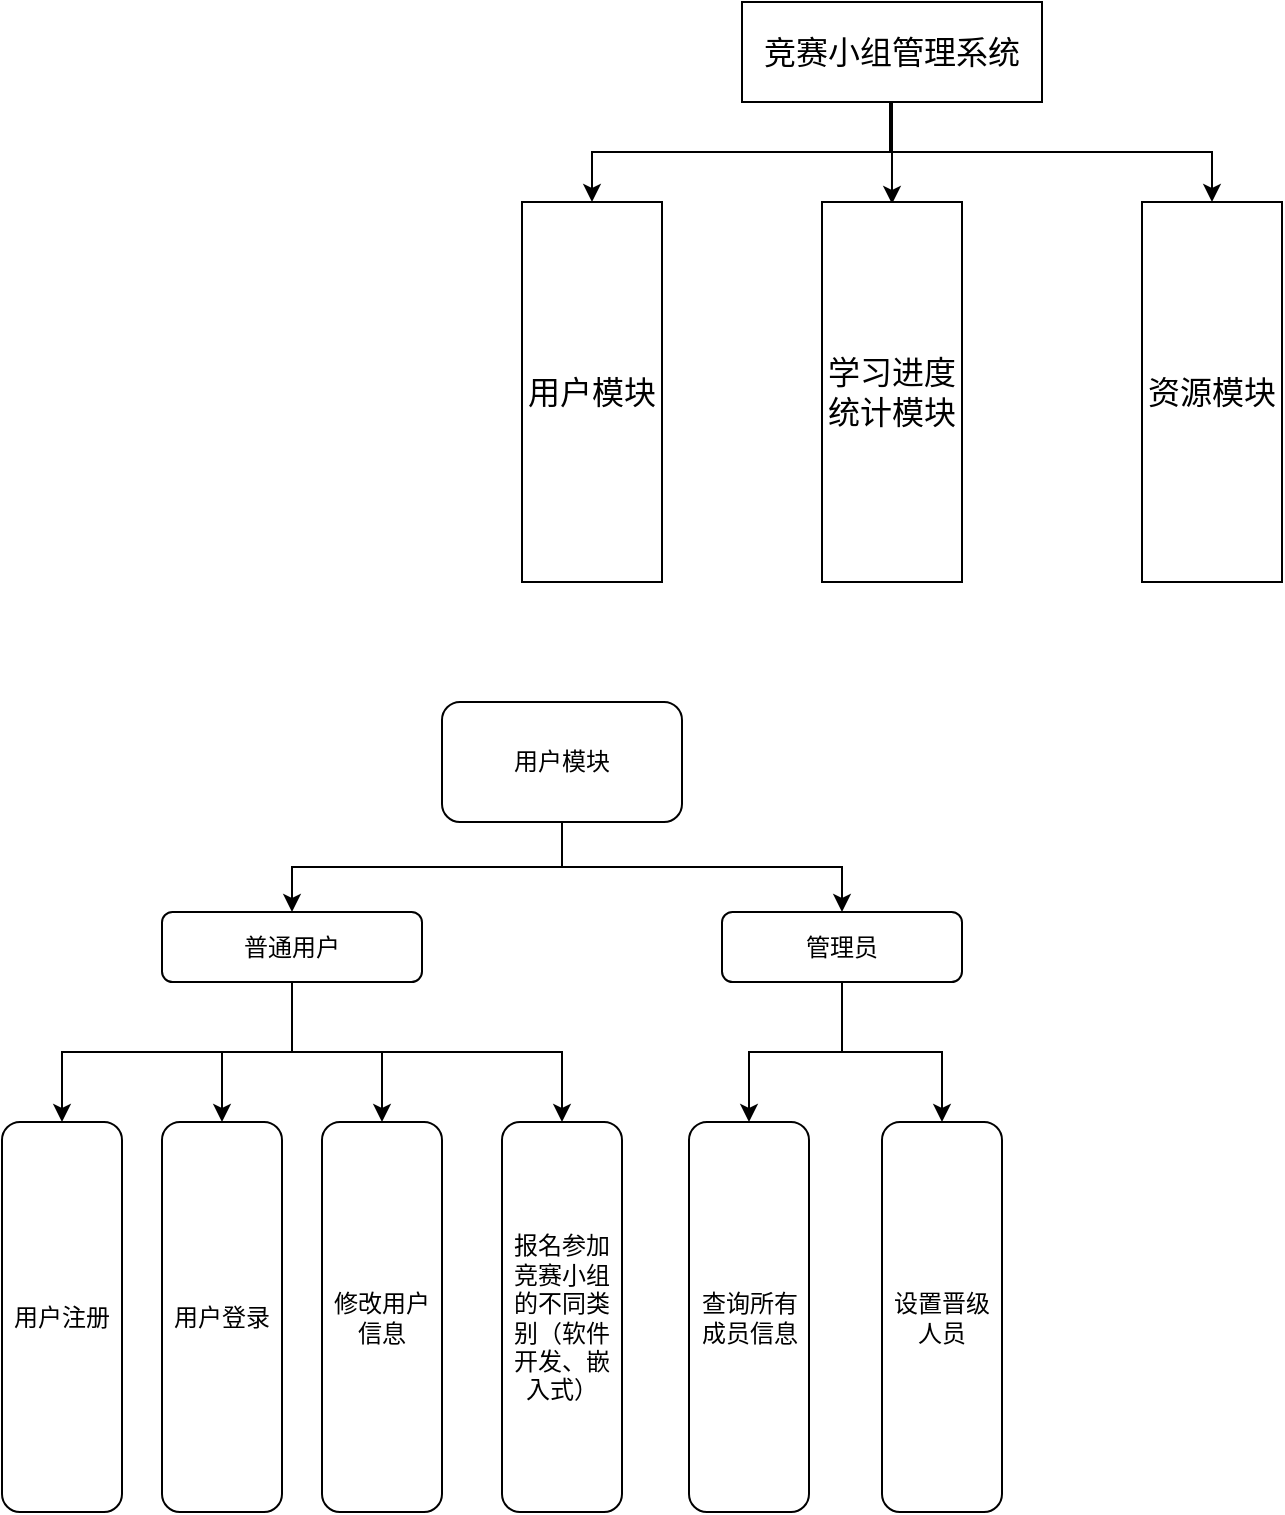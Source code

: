 <mxfile version="21.1.5" type="github">
  <diagram name="第 1 页" id="9OnakmlHcYKit9j99j7f">
    <mxGraphModel dx="1197" dy="692" grid="1" gridSize="10" guides="1" tooltips="1" connect="1" arrows="1" fold="1" page="1" pageScale="1" pageWidth="827" pageHeight="1169" math="0" shadow="0">
      <root>
        <mxCell id="0" />
        <mxCell id="1" parent="0" />
        <mxCell id="pbWnh9Zu2TdGxRiYwKqQ-10" style="edgeStyle=orthogonalEdgeStyle;rounded=0;orthogonalLoop=1;jettySize=auto;html=1;exitX=0.5;exitY=1;exitDx=0;exitDy=0;" edge="1" parent="1" source="pbWnh9Zu2TdGxRiYwKqQ-1" target="pbWnh9Zu2TdGxRiYwKqQ-4">
          <mxGeometry relative="1" as="geometry" />
        </mxCell>
        <mxCell id="pbWnh9Zu2TdGxRiYwKqQ-11" style="edgeStyle=orthogonalEdgeStyle;rounded=0;orthogonalLoop=1;jettySize=auto;html=1;exitX=0.5;exitY=1;exitDx=0;exitDy=0;entryX=0.657;entryY=0.005;entryDx=0;entryDy=0;entryPerimeter=0;" edge="1" parent="1">
          <mxGeometry relative="1" as="geometry">
            <mxPoint x="484" y="190" as="sourcePoint" />
            <mxPoint x="484.99" y="240.95" as="targetPoint" />
            <Array as="points">
              <mxPoint x="484" y="215" />
              <mxPoint x="485" y="215" />
            </Array>
          </mxGeometry>
        </mxCell>
        <mxCell id="pbWnh9Zu2TdGxRiYwKqQ-12" style="edgeStyle=orthogonalEdgeStyle;rounded=0;orthogonalLoop=1;jettySize=auto;html=1;exitX=0.5;exitY=1;exitDx=0;exitDy=0;entryX=0.5;entryY=0;entryDx=0;entryDy=0;" edge="1" parent="1" source="pbWnh9Zu2TdGxRiYwKqQ-1" target="pbWnh9Zu2TdGxRiYwKqQ-6">
          <mxGeometry relative="1" as="geometry" />
        </mxCell>
        <mxCell id="pbWnh9Zu2TdGxRiYwKqQ-1" value="竞赛小组管理系统" style="rounded=0;whiteSpace=wrap;html=1;fontSize=16;" vertex="1" parent="1">
          <mxGeometry x="410" y="140" width="150" height="50" as="geometry" />
        </mxCell>
        <mxCell id="pbWnh9Zu2TdGxRiYwKqQ-4" value="用户模块" style="rounded=0;whiteSpace=wrap;html=1;fontSize=16;" vertex="1" parent="1">
          <mxGeometry x="300" y="240" width="70" height="190" as="geometry" />
        </mxCell>
        <mxCell id="pbWnh9Zu2TdGxRiYwKqQ-5" value="学习进度统计模块" style="rounded=0;whiteSpace=wrap;html=1;fontSize=16;" vertex="1" parent="1">
          <mxGeometry x="450" y="240" width="70" height="190" as="geometry" />
        </mxCell>
        <mxCell id="pbWnh9Zu2TdGxRiYwKqQ-6" value="资源模块" style="rounded=0;whiteSpace=wrap;html=1;fontSize=16;" vertex="1" parent="1">
          <mxGeometry x="610" y="240" width="70" height="190" as="geometry" />
        </mxCell>
        <mxCell id="pbWnh9Zu2TdGxRiYwKqQ-29" style="edgeStyle=orthogonalEdgeStyle;rounded=0;orthogonalLoop=1;jettySize=auto;html=1;exitX=0.5;exitY=1;exitDx=0;exitDy=0;entryX=0.5;entryY=0;entryDx=0;entryDy=0;" edge="1" parent="1" source="pbWnh9Zu2TdGxRiYwKqQ-13" target="pbWnh9Zu2TdGxRiYwKqQ-26">
          <mxGeometry relative="1" as="geometry" />
        </mxCell>
        <mxCell id="pbWnh9Zu2TdGxRiYwKqQ-30" style="edgeStyle=orthogonalEdgeStyle;rounded=0;orthogonalLoop=1;jettySize=auto;html=1;exitX=0.5;exitY=1;exitDx=0;exitDy=0;" edge="1" parent="1" source="pbWnh9Zu2TdGxRiYwKqQ-13" target="pbWnh9Zu2TdGxRiYwKqQ-28">
          <mxGeometry relative="1" as="geometry" />
        </mxCell>
        <mxCell id="pbWnh9Zu2TdGxRiYwKqQ-13" value="用户模块" style="rounded=1;whiteSpace=wrap;html=1;" vertex="1" parent="1">
          <mxGeometry x="260" y="490" width="120" height="60" as="geometry" />
        </mxCell>
        <mxCell id="pbWnh9Zu2TdGxRiYwKqQ-18" value="查询所有成员信息" style="rounded=1;whiteSpace=wrap;html=1;" vertex="1" parent="1">
          <mxGeometry x="383.5" y="700" width="60" height="195" as="geometry" />
        </mxCell>
        <mxCell id="pbWnh9Zu2TdGxRiYwKqQ-19" value="设置晋级人员" style="rounded=1;whiteSpace=wrap;html=1;" vertex="1" parent="1">
          <mxGeometry x="480" y="700" width="60" height="195" as="geometry" />
        </mxCell>
        <mxCell id="pbWnh9Zu2TdGxRiYwKqQ-20" value="用户注册" style="rounded=1;whiteSpace=wrap;html=1;" vertex="1" parent="1">
          <mxGeometry x="40" y="700" width="60" height="195" as="geometry" />
        </mxCell>
        <mxCell id="pbWnh9Zu2TdGxRiYwKqQ-21" value="用户登录" style="rounded=1;whiteSpace=wrap;html=1;" vertex="1" parent="1">
          <mxGeometry x="120" y="700" width="60" height="195" as="geometry" />
        </mxCell>
        <mxCell id="pbWnh9Zu2TdGxRiYwKqQ-22" value="修改用户信息" style="rounded=1;whiteSpace=wrap;html=1;" vertex="1" parent="1">
          <mxGeometry x="200" y="700" width="60" height="195" as="geometry" />
        </mxCell>
        <mxCell id="pbWnh9Zu2TdGxRiYwKqQ-23" value="报名参加竞赛小组的不同类别（软件开发、嵌入式）" style="rounded=1;whiteSpace=wrap;html=1;" vertex="1" parent="1">
          <mxGeometry x="290" y="700" width="60" height="195" as="geometry" />
        </mxCell>
        <mxCell id="pbWnh9Zu2TdGxRiYwKqQ-31" style="edgeStyle=orthogonalEdgeStyle;rounded=0;orthogonalLoop=1;jettySize=auto;html=1;exitX=0.5;exitY=1;exitDx=0;exitDy=0;entryX=0.5;entryY=0;entryDx=0;entryDy=0;" edge="1" parent="1" source="pbWnh9Zu2TdGxRiYwKqQ-26" target="pbWnh9Zu2TdGxRiYwKqQ-20">
          <mxGeometry relative="1" as="geometry" />
        </mxCell>
        <mxCell id="pbWnh9Zu2TdGxRiYwKqQ-32" style="edgeStyle=orthogonalEdgeStyle;rounded=0;orthogonalLoop=1;jettySize=auto;html=1;exitX=0.5;exitY=1;exitDx=0;exitDy=0;entryX=0.5;entryY=0;entryDx=0;entryDy=0;" edge="1" parent="1" source="pbWnh9Zu2TdGxRiYwKqQ-26" target="pbWnh9Zu2TdGxRiYwKqQ-21">
          <mxGeometry relative="1" as="geometry" />
        </mxCell>
        <mxCell id="pbWnh9Zu2TdGxRiYwKqQ-33" style="edgeStyle=orthogonalEdgeStyle;rounded=0;orthogonalLoop=1;jettySize=auto;html=1;exitX=0.5;exitY=1;exitDx=0;exitDy=0;entryX=0.5;entryY=0;entryDx=0;entryDy=0;" edge="1" parent="1" source="pbWnh9Zu2TdGxRiYwKqQ-26" target="pbWnh9Zu2TdGxRiYwKqQ-22">
          <mxGeometry relative="1" as="geometry" />
        </mxCell>
        <mxCell id="pbWnh9Zu2TdGxRiYwKqQ-34" style="edgeStyle=orthogonalEdgeStyle;rounded=0;orthogonalLoop=1;jettySize=auto;html=1;exitX=0.5;exitY=1;exitDx=0;exitDy=0;entryX=0.5;entryY=0;entryDx=0;entryDy=0;" edge="1" parent="1" source="pbWnh9Zu2TdGxRiYwKqQ-26" target="pbWnh9Zu2TdGxRiYwKqQ-23">
          <mxGeometry relative="1" as="geometry" />
        </mxCell>
        <mxCell id="pbWnh9Zu2TdGxRiYwKqQ-26" value="普通用户" style="rounded=1;whiteSpace=wrap;html=1;" vertex="1" parent="1">
          <mxGeometry x="120" y="595" width="130" height="35" as="geometry" />
        </mxCell>
        <mxCell id="pbWnh9Zu2TdGxRiYwKqQ-35" style="edgeStyle=orthogonalEdgeStyle;rounded=0;orthogonalLoop=1;jettySize=auto;html=1;exitX=0.5;exitY=1;exitDx=0;exitDy=0;entryX=0.5;entryY=0;entryDx=0;entryDy=0;" edge="1" parent="1" source="pbWnh9Zu2TdGxRiYwKqQ-28" target="pbWnh9Zu2TdGxRiYwKqQ-18">
          <mxGeometry relative="1" as="geometry" />
        </mxCell>
        <mxCell id="pbWnh9Zu2TdGxRiYwKqQ-36" style="edgeStyle=orthogonalEdgeStyle;rounded=0;orthogonalLoop=1;jettySize=auto;html=1;exitX=0.5;exitY=1;exitDx=0;exitDy=0;entryX=0.5;entryY=0;entryDx=0;entryDy=0;" edge="1" parent="1" source="pbWnh9Zu2TdGxRiYwKqQ-28" target="pbWnh9Zu2TdGxRiYwKqQ-19">
          <mxGeometry relative="1" as="geometry" />
        </mxCell>
        <mxCell id="pbWnh9Zu2TdGxRiYwKqQ-28" value="管理员" style="rounded=1;whiteSpace=wrap;html=1;" vertex="1" parent="1">
          <mxGeometry x="400" y="595" width="120" height="35" as="geometry" />
        </mxCell>
      </root>
    </mxGraphModel>
  </diagram>
</mxfile>
